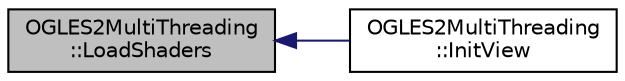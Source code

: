 digraph "OGLES2MultiThreading::LoadShaders"
{
  edge [fontname="Helvetica",fontsize="10",labelfontname="Helvetica",labelfontsize="10"];
  node [fontname="Helvetica",fontsize="10",shape=record];
  rankdir="LR";
  Node1 [label="OGLES2MultiThreading\l::LoadShaders",height=0.2,width=0.4,color="black", fillcolor="grey75", style="filled", fontcolor="black"];
  Node1 -> Node2 [dir="back",color="midnightblue",fontsize="10",style="solid",fontname="Helvetica"];
  Node2 [label="OGLES2MultiThreading\l::InitView",height=0.2,width=0.4,color="black", fillcolor="white", style="filled",URL="$class_o_g_l_e_s2_multi_threading.html#acbd0bc65afff1abdcbe55d0fef90418c"];
}
